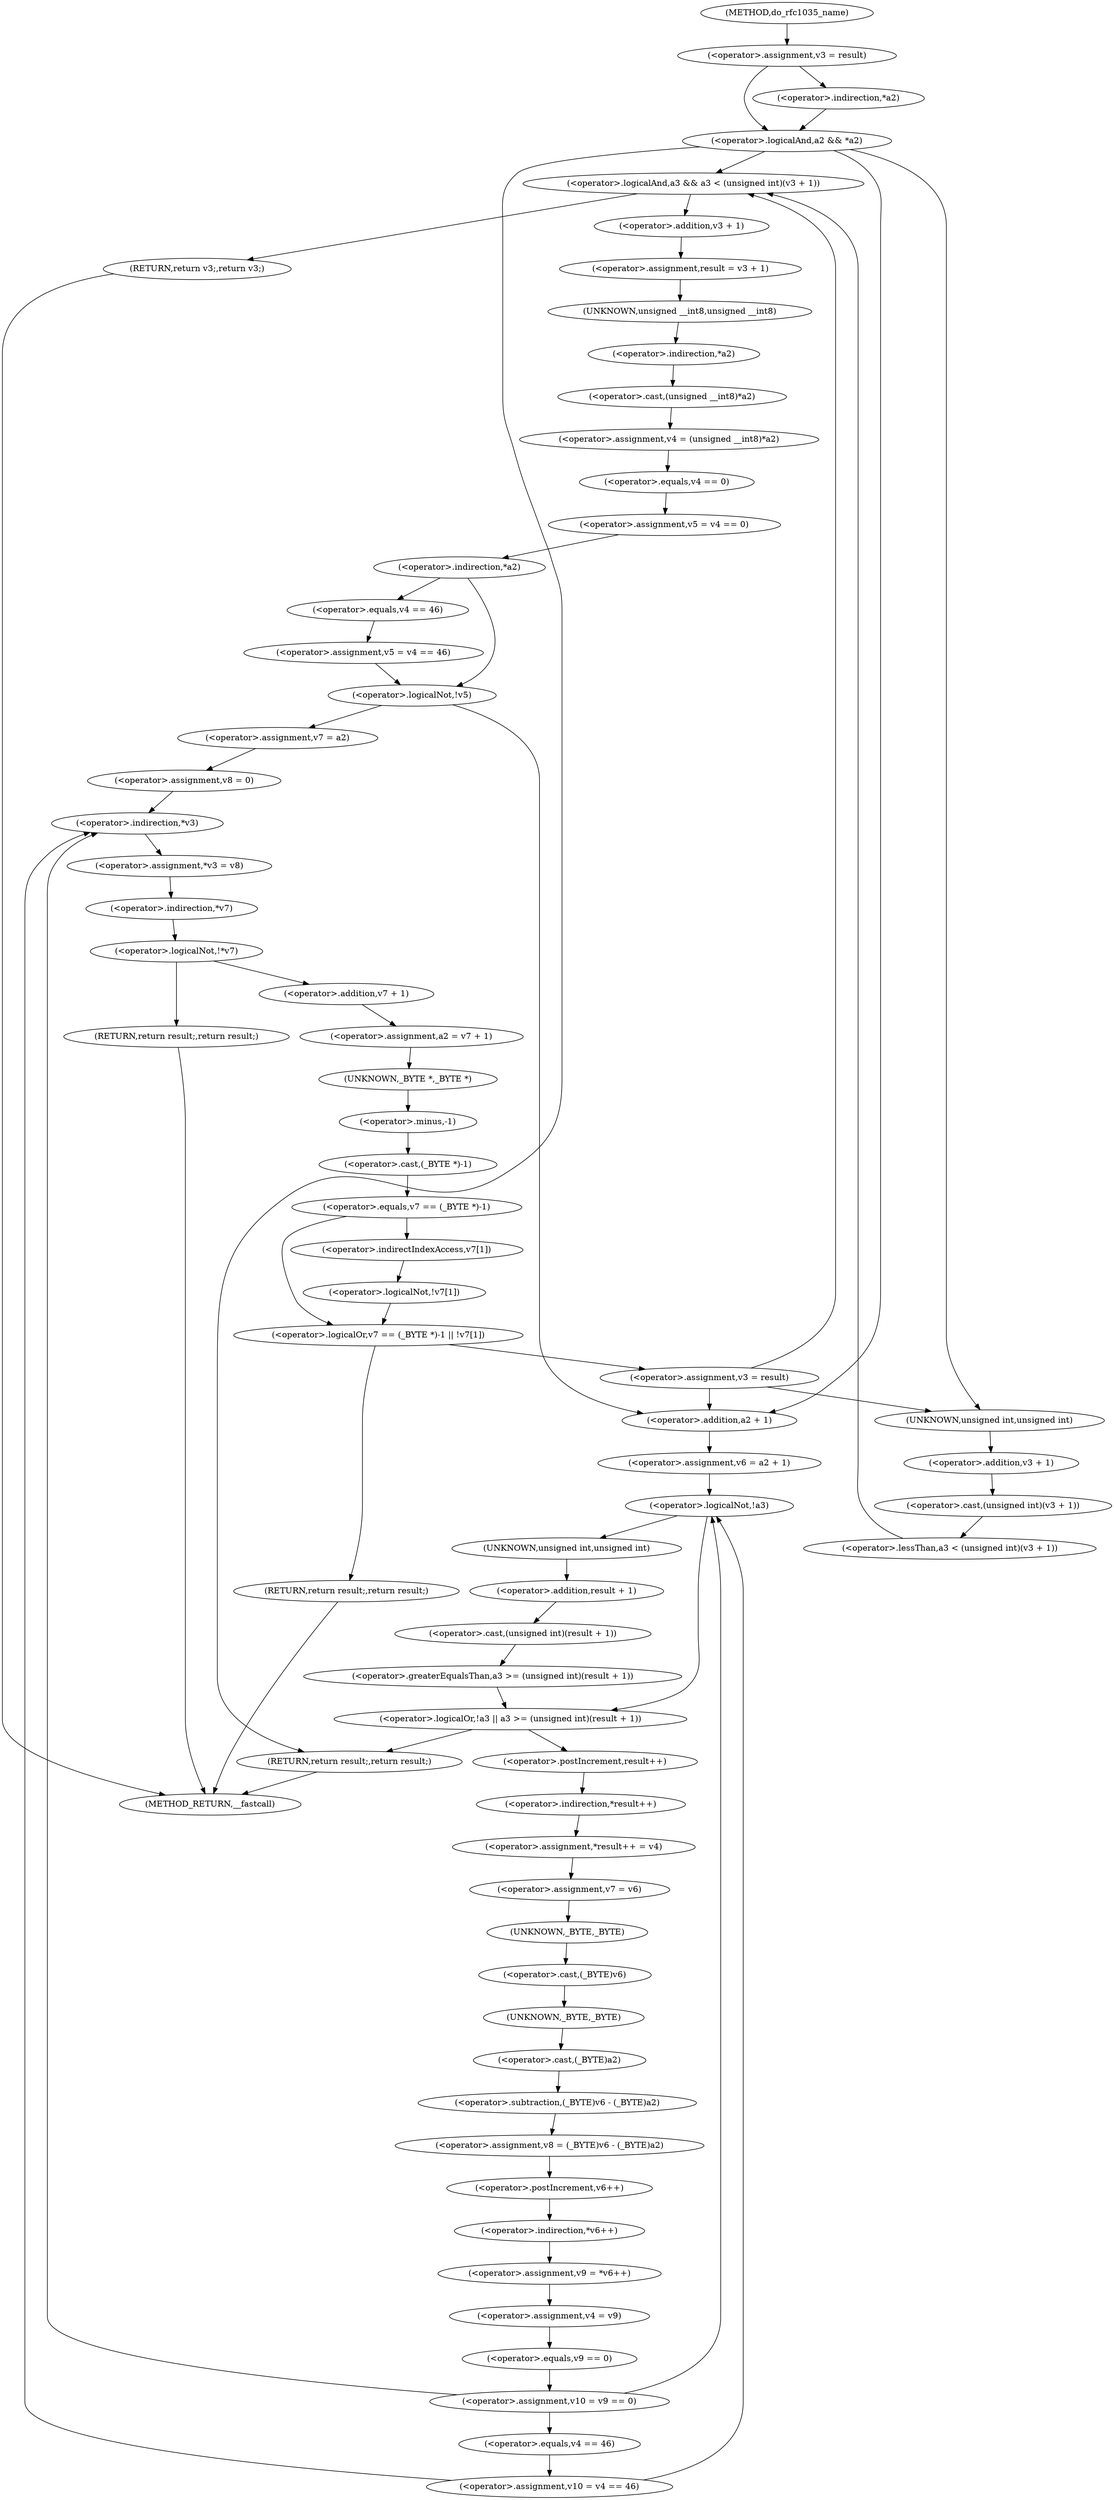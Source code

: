 digraph do_rfc1035_name {  
"1000122" [label = "(<operator>.assignment,v3 = result)" ]
"1000126" [label = "(<operator>.logicalAnd,a2 && *a2)" ]
"1000128" [label = "(<operator>.indirection,*a2)" ]
"1000135" [label = "(<operator>.logicalAnd,a3 && a3 < (unsigned int)(v3 + 1))" ]
"1000137" [label = "(<operator>.lessThan,a3 < (unsigned int)(v3 + 1))" ]
"1000139" [label = "(<operator>.cast,(unsigned int)(v3 + 1))" ]
"1000140" [label = "(UNKNOWN,unsigned int,unsigned int)" ]
"1000141" [label = "(<operator>.addition,v3 + 1)" ]
"1000144" [label = "(RETURN,return v3;,return v3;)" ]
"1000146" [label = "(<operator>.assignment,result = v3 + 1)" ]
"1000148" [label = "(<operator>.addition,v3 + 1)" ]
"1000151" [label = "(<operator>.assignment,v4 = (unsigned __int8)*a2)" ]
"1000153" [label = "(<operator>.cast,(unsigned __int8)*a2)" ]
"1000154" [label = "(UNKNOWN,unsigned __int8,unsigned __int8)" ]
"1000155" [label = "(<operator>.indirection,*a2)" ]
"1000157" [label = "(<operator>.assignment,v5 = v4 == 0)" ]
"1000159" [label = "(<operator>.equals,v4 == 0)" ]
"1000163" [label = "(<operator>.indirection,*a2)" ]
"1000165" [label = "(<operator>.assignment,v5 = v4 == 46)" ]
"1000167" [label = "(<operator>.equals,v4 == 46)" ]
"1000171" [label = "(<operator>.logicalNot,!v5)" ]
"1000174" [label = "(<operator>.assignment,v7 = a2)" ]
"1000177" [label = "(<operator>.assignment,v8 = 0)" ]
"1000181" [label = "(<operator>.assignment,*v3 = v8)" ]
"1000182" [label = "(<operator>.indirection,*v3)" ]
"1000186" [label = "(<operator>.logicalNot,!*v7)" ]
"1000187" [label = "(<operator>.indirection,*v7)" ]
"1000189" [label = "(RETURN,return result;,return result;)" ]
"1000191" [label = "(<operator>.assignment,a2 = v7 + 1)" ]
"1000193" [label = "(<operator>.addition,v7 + 1)" ]
"1000197" [label = "(<operator>.logicalOr,v7 == (_BYTE *)-1 || !v7[1])" ]
"1000198" [label = "(<operator>.equals,v7 == (_BYTE *)-1)" ]
"1000200" [label = "(<operator>.cast,(_BYTE *)-1)" ]
"1000201" [label = "(UNKNOWN,_BYTE *,_BYTE *)" ]
"1000202" [label = "(<operator>.minus,-1)" ]
"1000204" [label = "(<operator>.logicalNot,!v7[1])" ]
"1000205" [label = "(<operator>.indirectIndexAccess,v7[1])" ]
"1000208" [label = "(RETURN,return result;,return result;)" ]
"1000210" [label = "(<operator>.assignment,v3 = result)" ]
"1000213" [label = "(<operator>.assignment,v6 = a2 + 1)" ]
"1000215" [label = "(<operator>.addition,a2 + 1)" ]
"1000219" [label = "(<operator>.logicalOr,!a3 || a3 >= (unsigned int)(result + 1))" ]
"1000220" [label = "(<operator>.logicalNot,!a3)" ]
"1000222" [label = "(<operator>.greaterEqualsThan,a3 >= (unsigned int)(result + 1))" ]
"1000224" [label = "(<operator>.cast,(unsigned int)(result + 1))" ]
"1000225" [label = "(UNKNOWN,unsigned int,unsigned int)" ]
"1000226" [label = "(<operator>.addition,result + 1)" ]
"1000230" [label = "(<operator>.assignment,*result++ = v4)" ]
"1000231" [label = "(<operator>.indirection,*result++)" ]
"1000232" [label = "(<operator>.postIncrement,result++)" ]
"1000235" [label = "(<operator>.assignment,v7 = v6)" ]
"1000238" [label = "(<operator>.assignment,v8 = (_BYTE)v6 - (_BYTE)a2)" ]
"1000240" [label = "(<operator>.subtraction,(_BYTE)v6 - (_BYTE)a2)" ]
"1000241" [label = "(<operator>.cast,(_BYTE)v6)" ]
"1000242" [label = "(UNKNOWN,_BYTE,_BYTE)" ]
"1000244" [label = "(<operator>.cast,(_BYTE)a2)" ]
"1000245" [label = "(UNKNOWN,_BYTE,_BYTE)" ]
"1000247" [label = "(<operator>.assignment,v9 = *v6++)" ]
"1000249" [label = "(<operator>.indirection,*v6++)" ]
"1000250" [label = "(<operator>.postIncrement,v6++)" ]
"1000252" [label = "(<operator>.assignment,v4 = v9)" ]
"1000255" [label = "(<operator>.assignment,v10 = v9 == 0)" ]
"1000257" [label = "(<operator>.equals,v9 == 0)" ]
"1000262" [label = "(<operator>.assignment,v10 = v4 == 46)" ]
"1000264" [label = "(<operator>.equals,v4 == 46)" ]
"1000270" [label = "(RETURN,return result;,return result;)" ]
"1000109" [label = "(METHOD,do_rfc1035_name)" ]
"1000272" [label = "(METHOD_RETURN,__fastcall)" ]
  "1000122" -> "1000126" 
  "1000122" -> "1000128" 
  "1000126" -> "1000135" 
  "1000126" -> "1000140" 
  "1000126" -> "1000215" 
  "1000126" -> "1000270" 
  "1000128" -> "1000126" 
  "1000135" -> "1000144" 
  "1000135" -> "1000148" 
  "1000137" -> "1000135" 
  "1000139" -> "1000137" 
  "1000140" -> "1000141" 
  "1000141" -> "1000139" 
  "1000144" -> "1000272" 
  "1000146" -> "1000154" 
  "1000148" -> "1000146" 
  "1000151" -> "1000159" 
  "1000153" -> "1000151" 
  "1000154" -> "1000155" 
  "1000155" -> "1000153" 
  "1000157" -> "1000163" 
  "1000159" -> "1000157" 
  "1000163" -> "1000167" 
  "1000163" -> "1000171" 
  "1000165" -> "1000171" 
  "1000167" -> "1000165" 
  "1000171" -> "1000215" 
  "1000171" -> "1000174" 
  "1000174" -> "1000177" 
  "1000177" -> "1000182" 
  "1000181" -> "1000187" 
  "1000182" -> "1000181" 
  "1000186" -> "1000189" 
  "1000186" -> "1000193" 
  "1000187" -> "1000186" 
  "1000189" -> "1000272" 
  "1000191" -> "1000201" 
  "1000193" -> "1000191" 
  "1000197" -> "1000208" 
  "1000197" -> "1000210" 
  "1000198" -> "1000197" 
  "1000198" -> "1000205" 
  "1000200" -> "1000198" 
  "1000201" -> "1000202" 
  "1000202" -> "1000200" 
  "1000204" -> "1000197" 
  "1000205" -> "1000204" 
  "1000208" -> "1000272" 
  "1000210" -> "1000135" 
  "1000210" -> "1000140" 
  "1000210" -> "1000215" 
  "1000213" -> "1000220" 
  "1000215" -> "1000213" 
  "1000219" -> "1000232" 
  "1000219" -> "1000270" 
  "1000220" -> "1000219" 
  "1000220" -> "1000225" 
  "1000222" -> "1000219" 
  "1000224" -> "1000222" 
  "1000225" -> "1000226" 
  "1000226" -> "1000224" 
  "1000230" -> "1000235" 
  "1000231" -> "1000230" 
  "1000232" -> "1000231" 
  "1000235" -> "1000242" 
  "1000238" -> "1000250" 
  "1000240" -> "1000238" 
  "1000241" -> "1000245" 
  "1000242" -> "1000241" 
  "1000244" -> "1000240" 
  "1000245" -> "1000244" 
  "1000247" -> "1000252" 
  "1000249" -> "1000247" 
  "1000250" -> "1000249" 
  "1000252" -> "1000257" 
  "1000255" -> "1000264" 
  "1000255" -> "1000220" 
  "1000255" -> "1000182" 
  "1000257" -> "1000255" 
  "1000262" -> "1000220" 
  "1000262" -> "1000182" 
  "1000264" -> "1000262" 
  "1000270" -> "1000272" 
  "1000109" -> "1000122" 
}
